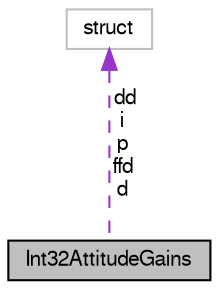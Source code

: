 digraph "Int32AttitudeGains"
{
  edge [fontname="FreeSans",fontsize="10",labelfontname="FreeSans",labelfontsize="10"];
  node [fontname="FreeSans",fontsize="10",shape=record];
  Node1 [label="Int32AttitudeGains",height=0.2,width=0.4,color="black", fillcolor="grey75", style="filled", fontcolor="black"];
  Node2 -> Node1 [dir="back",color="darkorchid3",fontsize="10",style="dashed",label=" dd\ni\np\nffd\nd" ,fontname="FreeSans"];
  Node2 [label="struct",height=0.2,width=0.4,color="grey75", fillcolor="white", style="filled"];
}
